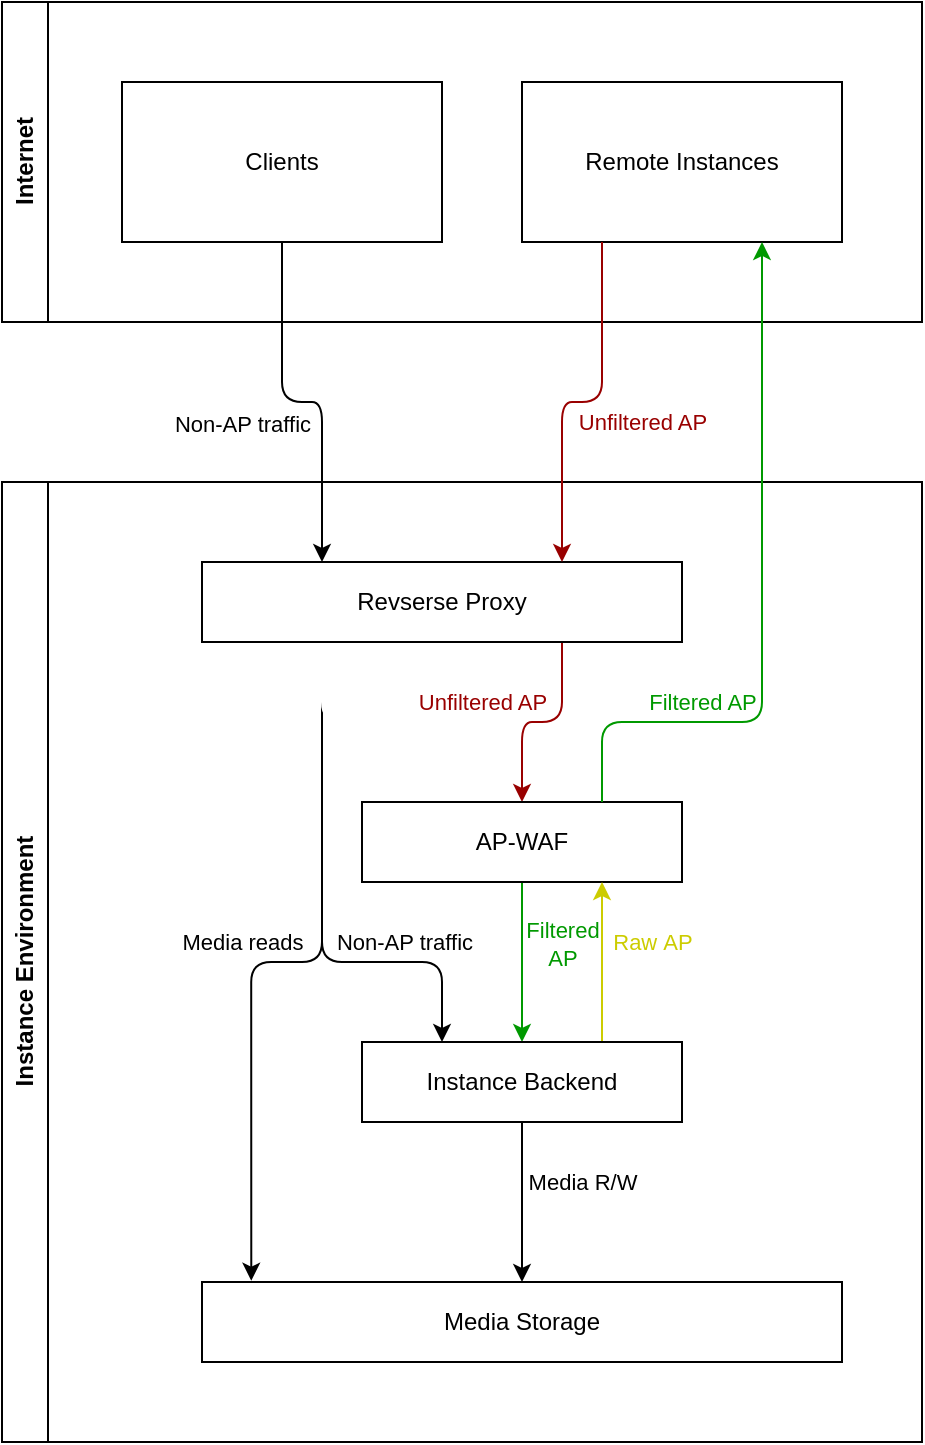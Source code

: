 <mxfile>
    <diagram id="38aBZJkuaYskwaAh0aCW" name="Page-1">
        <mxGraphModel dx="1217" dy="791" grid="1" gridSize="10" guides="1" tooltips="1" connect="1" arrows="1" fold="1" page="1" pageScale="1" pageWidth="850" pageHeight="1100" math="0" shadow="0">
            <root>
                <mxCell id="0"/>
                <mxCell id="1" parent="0"/>
                <mxCell id="6" value="Instance Environment" style="swimlane;horizontal=0;whiteSpace=wrap;html=1;" vertex="1" parent="1">
                    <mxGeometry x="60" y="400" width="460" height="480" as="geometry"/>
                </mxCell>
                <mxCell id="21" style="edgeStyle=orthogonalEdgeStyle;html=1;entryX=0.077;entryY=-0.016;entryDx=0;entryDy=0;entryPerimeter=0;" edge="1" parent="6" target="17">
                    <mxGeometry relative="1" as="geometry">
                        <mxPoint x="160" y="80" as="sourcePoint"/>
                        <Array as="points">
                            <mxPoint x="160" y="240"/>
                            <mxPoint x="125" y="240"/>
                        </Array>
                    </mxGeometry>
                </mxCell>
                <mxCell id="29" value="Media reads" style="edgeLabel;html=1;align=center;verticalAlign=middle;resizable=0;points=[];" vertex="1" connectable="0" parent="21">
                    <mxGeometry x="0.139" y="3" relative="1" as="geometry">
                        <mxPoint x="-8" y="-17" as="offset"/>
                    </mxGeometry>
                </mxCell>
                <mxCell id="23" style="edgeStyle=orthogonalEdgeStyle;html=1;entryX=0.25;entryY=0;entryDx=0;entryDy=0;exitX=0.25;exitY=1;exitDx=0;exitDy=0;" edge="1" parent="6" source="5" target="16">
                    <mxGeometry relative="1" as="geometry">
                        <mxPoint x="210" y="80" as="sourcePoint"/>
                        <Array as="points">
                            <mxPoint x="160" y="240"/>
                            <mxPoint x="220" y="240"/>
                        </Array>
                    </mxGeometry>
                </mxCell>
                <mxCell id="28" value="Non-AP traffic" style="edgeLabel;html=1;align=center;verticalAlign=middle;resizable=0;points=[];" vertex="1" connectable="0" parent="23">
                    <mxGeometry x="0.715" y="-2" relative="1" as="geometry">
                        <mxPoint x="-17" y="-13" as="offset"/>
                    </mxGeometry>
                </mxCell>
                <mxCell id="24" style="edgeStyle=orthogonalEdgeStyle;html=1;exitX=0.75;exitY=1;exitDx=0;exitDy=0;entryX=0.5;entryY=0;entryDx=0;entryDy=0;strokeColor=#990000;" edge="1" parent="6" source="5" target="14">
                    <mxGeometry relative="1" as="geometry"/>
                </mxCell>
                <mxCell id="30" value="Unfiltered AP" style="edgeLabel;html=1;align=center;verticalAlign=middle;resizable=0;points=[];fontColor=#990000;" vertex="1" connectable="0" parent="24">
                    <mxGeometry x="0.086" y="3" relative="1" as="geometry">
                        <mxPoint x="-26" y="-13" as="offset"/>
                    </mxGeometry>
                </mxCell>
                <mxCell id="43" style="edgeStyle=orthogonalEdgeStyle;html=1;exitX=0.25;exitY=1;exitDx=0;exitDy=0;entryX=0.25;entryY=0;entryDx=0;entryDy=0;strokeColor=#FFFFFF;fontColor=#FFFFFF;startArrow=none;startFill=0;" edge="1" parent="6" source="5" target="14">
                    <mxGeometry relative="1" as="geometry"/>
                </mxCell>
                <mxCell id="44" value="Admin" style="edgeLabel;html=1;align=center;verticalAlign=middle;resizable=0;points=[];fontColor=#FFFFFF;" vertex="1" connectable="0" parent="43">
                    <mxGeometry x="-0.26" y="2" relative="1" as="geometry">
                        <mxPoint x="8" y="-8" as="offset"/>
                    </mxGeometry>
                </mxCell>
                <mxCell id="5" value="Revserse Proxy" style="rounded=0;whiteSpace=wrap;html=1;" vertex="1" parent="6">
                    <mxGeometry x="100" y="40" width="240" height="40" as="geometry"/>
                </mxCell>
                <mxCell id="37" style="edgeStyle=orthogonalEdgeStyle;html=1;exitX=0.5;exitY=1;exitDx=0;exitDy=0;entryX=0.5;entryY=0;entryDx=0;entryDy=0;startArrow=none;startFill=0;fontColor=#009900;strokeColor=#009900;" edge="1" parent="6" source="14" target="16">
                    <mxGeometry relative="1" as="geometry"/>
                </mxCell>
                <mxCell id="38" value="Filtered&lt;br&gt;AP" style="edgeLabel;html=1;align=center;verticalAlign=middle;resizable=0;points=[];fontColor=#009900;" vertex="1" connectable="0" parent="37">
                    <mxGeometry x="0.107" y="3" relative="1" as="geometry">
                        <mxPoint x="17" y="-14" as="offset"/>
                    </mxGeometry>
                </mxCell>
                <mxCell id="14" value="AP-WAF" style="rounded=0;whiteSpace=wrap;html=1;" vertex="1" parent="6">
                    <mxGeometry x="180" y="160" width="160" height="40" as="geometry"/>
                </mxCell>
                <mxCell id="20" style="edgeStyle=orthogonalEdgeStyle;html=1;exitX=0.5;exitY=1;exitDx=0;exitDy=0;entryX=0.5;entryY=0;entryDx=0;entryDy=0;" edge="1" parent="6" source="16" target="17">
                    <mxGeometry relative="1" as="geometry"/>
                </mxCell>
                <mxCell id="31" value="Media R/W" style="edgeLabel;html=1;align=center;verticalAlign=middle;resizable=0;points=[];" vertex="1" connectable="0" parent="20">
                    <mxGeometry x="0.353" y="-4" relative="1" as="geometry">
                        <mxPoint x="34" y="-24" as="offset"/>
                    </mxGeometry>
                </mxCell>
                <mxCell id="39" style="edgeStyle=orthogonalEdgeStyle;html=1;exitX=0.75;exitY=0;exitDx=0;exitDy=0;entryX=0.75;entryY=1;entryDx=0;entryDy=0;startArrow=none;startFill=0;strokeColor=#CCCC00;fontColor=#CCCC00;" edge="1" parent="6" source="16" target="14">
                    <mxGeometry relative="1" as="geometry"/>
                </mxCell>
                <mxCell id="40" value="Raw&amp;nbsp;AP" style="edgeLabel;html=1;align=center;verticalAlign=middle;resizable=0;points=[];fontColor=#CCCC00;" vertex="1" connectable="0" parent="39">
                    <mxGeometry x="0.436" y="3" relative="1" as="geometry">
                        <mxPoint x="28" y="7" as="offset"/>
                    </mxGeometry>
                </mxCell>
                <mxCell id="16" value="Instance Backend" style="rounded=0;whiteSpace=wrap;html=1;" vertex="1" parent="6">
                    <mxGeometry x="180" y="280" width="160" height="40" as="geometry"/>
                </mxCell>
                <mxCell id="17" value="Media Storage" style="rounded=0;whiteSpace=wrap;html=1;" vertex="1" parent="6">
                    <mxGeometry x="100" y="400" width="320" height="40" as="geometry"/>
                </mxCell>
                <mxCell id="8" value="Internet" style="swimlane;horizontal=0;whiteSpace=wrap;html=1;" vertex="1" parent="1">
                    <mxGeometry x="60" y="160" width="460" height="160" as="geometry"/>
                </mxCell>
                <mxCell id="4" value="Clients" style="rounded=0;whiteSpace=wrap;html=1;" vertex="1" parent="8">
                    <mxGeometry x="60" y="40" width="160" height="80" as="geometry"/>
                </mxCell>
                <mxCell id="7" value="Remote Instances" style="rounded=0;whiteSpace=wrap;html=1;" vertex="1" parent="8">
                    <mxGeometry x="260" y="40" width="160" height="80" as="geometry"/>
                </mxCell>
                <mxCell id="10" style="edgeStyle=orthogonalEdgeStyle;html=1;exitX=0.5;exitY=1;exitDx=0;exitDy=0;entryX=0.25;entryY=0;entryDx=0;entryDy=0;" edge="1" parent="1" source="4" target="5">
                    <mxGeometry relative="1" as="geometry"/>
                </mxCell>
                <mxCell id="13" value="Non-AP traffic" style="edgeLabel;html=1;align=center;verticalAlign=middle;resizable=0;points=[];" vertex="1" connectable="0" parent="10">
                    <mxGeometry x="-0.172" y="-2" relative="1" as="geometry">
                        <mxPoint x="-18" y="16" as="offset"/>
                    </mxGeometry>
                </mxCell>
                <mxCell id="26" style="edgeStyle=orthogonalEdgeStyle;html=1;exitX=0.25;exitY=1;exitDx=0;exitDy=0;entryX=0.75;entryY=0;entryDx=0;entryDy=0;strokeColor=#990000;" edge="1" parent="1" source="7" target="5">
                    <mxGeometry relative="1" as="geometry"/>
                </mxCell>
                <mxCell id="27" value="Unfiltered AP" style="edgeLabel;html=1;align=center;verticalAlign=middle;resizable=0;points=[];fontColor=#990000;" vertex="1" connectable="0" parent="26">
                    <mxGeometry x="0.133" y="1" relative="1" as="geometry">
                        <mxPoint x="39" y="8" as="offset"/>
                    </mxGeometry>
                </mxCell>
                <mxCell id="33" style="edgeStyle=orthogonalEdgeStyle;html=1;exitX=0.75;exitY=0;exitDx=0;exitDy=0;startArrow=none;startFill=0;fontColor=#009900;strokeColor=#009900;entryX=0.75;entryY=1;entryDx=0;entryDy=0;" edge="1" parent="1" source="14" target="7">
                    <mxGeometry relative="1" as="geometry">
                        <mxPoint x="440" y="240" as="targetPoint"/>
                        <Array as="points">
                            <mxPoint x="360" y="520"/>
                            <mxPoint x="440" y="520"/>
                        </Array>
                    </mxGeometry>
                </mxCell>
                <mxCell id="36" value="Filtered AP" style="edgeLabel;html=1;align=center;verticalAlign=middle;resizable=0;points=[];fontColor=#009900;" vertex="1" connectable="0" parent="33">
                    <mxGeometry x="-0.689" y="-2" relative="1" as="geometry">
                        <mxPoint x="34" y="-12" as="offset"/>
                    </mxGeometry>
                </mxCell>
            </root>
        </mxGraphModel>
    </diagram>
</mxfile>